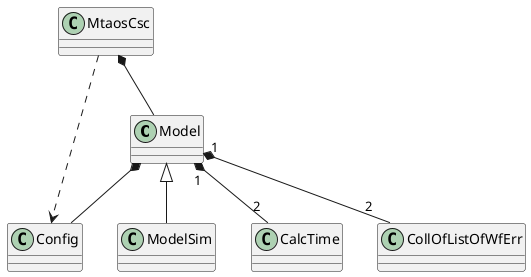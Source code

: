 @startuml
Model <|-- ModelSim
Model *-- Config
Model "1" *-- "2" CalcTime
Model "1" *-- "2" CollOfListOfWfErr
MtaosCsc *-- Model
MtaosCsc ..> Config
@enduml
